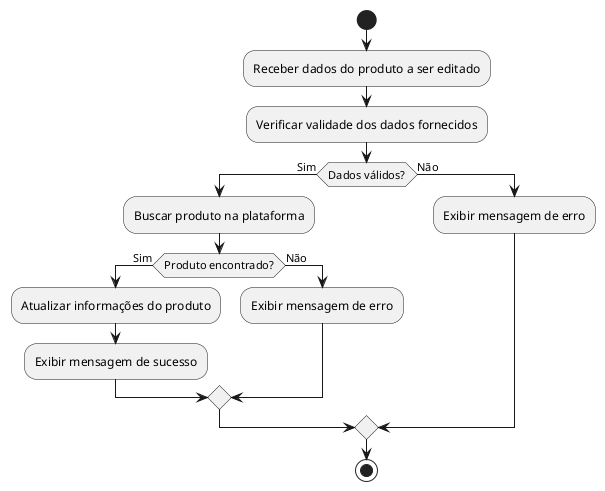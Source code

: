 @startuml
start

:Receber dados do produto a ser editado;
:Verificar validade dos dados fornecidos;
if (Dados válidos?) then (Sim)
  :Buscar produto na plataforma;
  if (Produto encontrado?) then (Sim)
    :Atualizar informações do produto;
    :Exibir mensagem de sucesso;
  else (Não)
    :Exibir mensagem de erro;
  endif
else (Não)
  :Exibir mensagem de erro;
endif
stop

@enduml